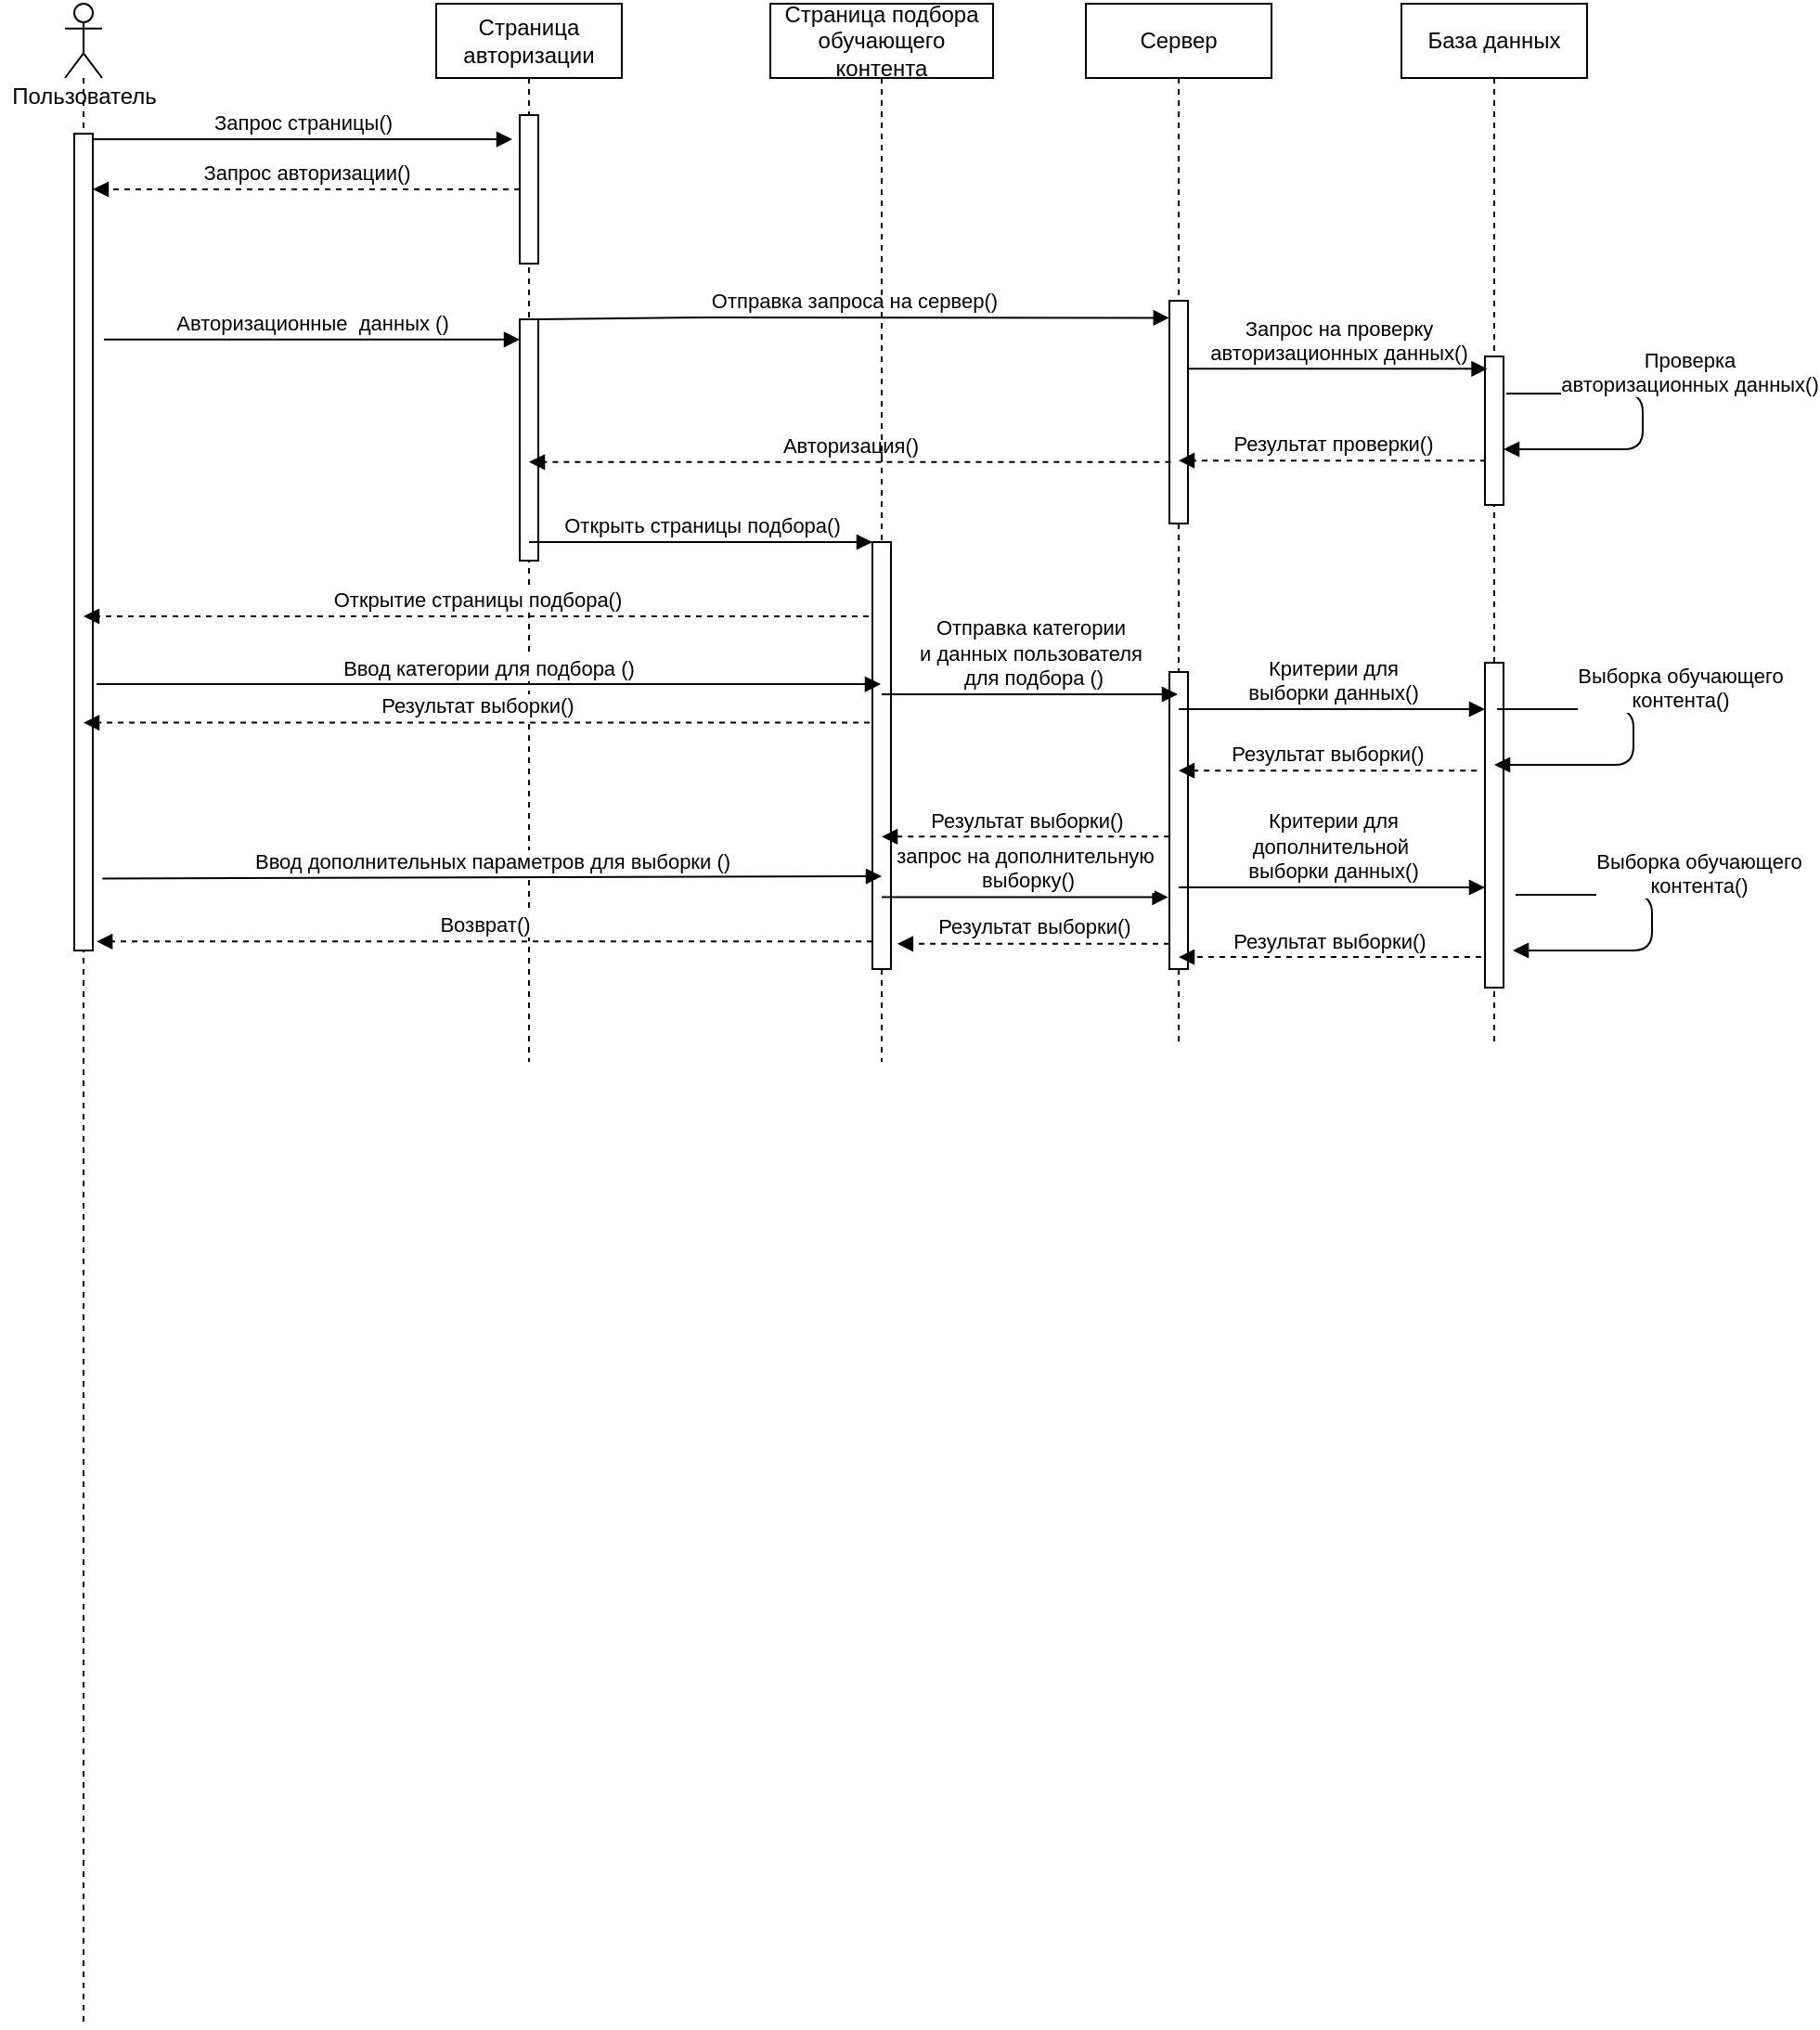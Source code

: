 <mxfile version="14.6.6" type="device"><diagram id="iU_5-vduKTDl8FREc7so" name="Page-1"><mxGraphModel dx="1117" dy="766" grid="1" gridSize="10" guides="1" tooltips="1" connect="1" arrows="1" fold="1" page="1" pageScale="1" pageWidth="827" pageHeight="1169" math="0" shadow="0"><root><mxCell id="0"/><mxCell id="1" parent="0"/><mxCell id="ehhZv-iQ_YLCpfMu_J20-2" value="" style="shape=umlLifeline;participant=umlActor;perimeter=lifelinePerimeter;whiteSpace=wrap;html=1;container=1;collapsible=0;recursiveResize=0;verticalAlign=top;spacingTop=36;outlineConnect=0;" parent="1" vertex="1"><mxGeometry x="70" y="150" width="20" height="1090" as="geometry"/></mxCell><mxCell id="ehhZv-iQ_YLCpfMu_J20-6" value="" style="html=1;points=[];perimeter=orthogonalPerimeter;" parent="ehhZv-iQ_YLCpfMu_J20-2" vertex="1"><mxGeometry x="5" y="70" width="10" height="440" as="geometry"/></mxCell><mxCell id="ehhZv-iQ_YLCpfMu_J20-3" value="Страница авторизации" style="shape=umlLifeline;perimeter=lifelinePerimeter;whiteSpace=wrap;html=1;container=1;collapsible=0;recursiveResize=0;outlineConnect=0;" parent="1" vertex="1"><mxGeometry x="270" y="150" width="100" height="570" as="geometry"/></mxCell><mxCell id="ehhZv-iQ_YLCpfMu_J20-8" value="" style="html=1;points=[];perimeter=orthogonalPerimeter;" parent="ehhZv-iQ_YLCpfMu_J20-3" vertex="1"><mxGeometry x="45" y="60" width="10" height="80" as="geometry"/></mxCell><mxCell id="ehhZv-iQ_YLCpfMu_J20-10" value="" style="html=1;points=[];perimeter=orthogonalPerimeter;" parent="ehhZv-iQ_YLCpfMu_J20-3" vertex="1"><mxGeometry x="45" y="170" width="10" height="130" as="geometry"/></mxCell><mxCell id="ehhZv-iQ_YLCpfMu_J20-4" value="Сервер" style="shape=umlLifeline;perimeter=lifelinePerimeter;whiteSpace=wrap;html=1;container=1;collapsible=0;recursiveResize=0;outlineConnect=0;" parent="1" vertex="1"><mxGeometry x="620" y="150" width="100" height="560" as="geometry"/></mxCell><mxCell id="ehhZv-iQ_YLCpfMu_J20-13" value="" style="html=1;points=[];perimeter=orthogonalPerimeter;" parent="ehhZv-iQ_YLCpfMu_J20-4" vertex="1"><mxGeometry x="45" y="160" width="10" height="120" as="geometry"/></mxCell><mxCell id="8ZUjPdlmHYN9fbzZYCOp-14" value="" style="html=1;points=[];perimeter=orthogonalPerimeter;" vertex="1" parent="ehhZv-iQ_YLCpfMu_J20-4"><mxGeometry x="45" y="360" width="10" height="160" as="geometry"/></mxCell><mxCell id="ehhZv-iQ_YLCpfMu_J20-5" value="База данных" style="shape=umlLifeline;perimeter=lifelinePerimeter;whiteSpace=wrap;html=1;container=1;collapsible=0;recursiveResize=0;outlineConnect=0;" parent="1" vertex="1"><mxGeometry x="790" y="150" width="100" height="560" as="geometry"/></mxCell><mxCell id="8ZUjPdlmHYN9fbzZYCOp-1" value="" style="html=1;points=[];perimeter=orthogonalPerimeter;" vertex="1" parent="ehhZv-iQ_YLCpfMu_J20-5"><mxGeometry x="45" y="190" width="10" height="80" as="geometry"/></mxCell><mxCell id="8ZUjPdlmHYN9fbzZYCOp-3" value="Проверка&lt;br&gt;авторизационных данных()" style="html=1;verticalAlign=bottom;startArrow=none;endArrow=block;startSize=8;startFill=0;exitX=1.147;exitY=0.25;exitDx=0;exitDy=0;exitPerimeter=0;" edge="1" parent="ehhZv-iQ_YLCpfMu_J20-5" source="8ZUjPdlmHYN9fbzZYCOp-1" target="8ZUjPdlmHYN9fbzZYCOp-1"><mxGeometry x="-0.176" y="14" relative="1" as="geometry"><mxPoint x="-125" y="210" as="sourcePoint"/><mxPoint x="80" y="390" as="targetPoint"/><Array as="points"><mxPoint x="130" y="210"/><mxPoint x="130" y="240"/></Array><mxPoint x="11" y="4" as="offset"/></mxGeometry></mxCell><mxCell id="8ZUjPdlmHYN9fbzZYCOp-16" value="" style="html=1;points=[];perimeter=orthogonalPerimeter;" vertex="1" parent="ehhZv-iQ_YLCpfMu_J20-5"><mxGeometry x="45" y="355" width="10" height="175" as="geometry"/></mxCell><mxCell id="ehhZv-iQ_YLCpfMu_J20-9" value="Запрос страницы()" style="html=1;verticalAlign=bottom;startArrow=none;endArrow=block;startSize=8;entryX=-0.4;entryY=0.163;entryDx=0;entryDy=0;entryPerimeter=0;startFill=0;" parent="1" source="ehhZv-iQ_YLCpfMu_J20-6" target="ehhZv-iQ_YLCpfMu_J20-8" edge="1"><mxGeometry relative="1" as="geometry"><mxPoint x="155" y="220" as="sourcePoint"/></mxGeometry></mxCell><mxCell id="ehhZv-iQ_YLCpfMu_J20-12" value="Запрос авторизации()" style="html=1;verticalAlign=bottom;startArrow=none;endArrow=block;startSize=8;startFill=0;dashed=1;" parent="1" source="ehhZv-iQ_YLCpfMu_J20-8" target="ehhZv-iQ_YLCpfMu_J20-6" edge="1"><mxGeometry relative="1" as="geometry"><mxPoint x="270" y="252" as="sourcePoint"/><mxPoint x="221" y="243.04" as="targetPoint"/></mxGeometry></mxCell><mxCell id="ehhZv-iQ_YLCpfMu_J20-11" value="Авторизационные&amp;nbsp; данных ()" style="html=1;verticalAlign=bottom;startArrow=none;endArrow=block;startSize=8;startFill=0;exitX=1.598;exitY=0.252;exitDx=0;exitDy=0;exitPerimeter=0;" parent="1" source="ehhZv-iQ_YLCpfMu_J20-6" target="ehhZv-iQ_YLCpfMu_J20-10" edge="1"><mxGeometry relative="1" as="geometry"><mxPoint x="205" y="320" as="sourcePoint"/></mxGeometry></mxCell><mxCell id="ehhZv-iQ_YLCpfMu_J20-14" value="Отправка запроса на сервер()" style="html=1;verticalAlign=bottom;startArrow=none;endArrow=block;startSize=8;startFill=0;entryX=-0.01;entryY=0.077;entryDx=0;entryDy=0;entryPerimeter=0;" parent="1" source="ehhZv-iQ_YLCpfMu_J20-10" target="ehhZv-iQ_YLCpfMu_J20-13" edge="1"><mxGeometry relative="1" as="geometry"><mxPoint x="87" y="329" as="sourcePoint"/><mxPoint x="497" y="310" as="targetPoint"/><Array as="points"><mxPoint x="410" y="319"/></Array></mxGeometry></mxCell><mxCell id="8ZUjPdlmHYN9fbzZYCOp-2" value="Запрос на проверку &lt;br&gt;авторизационных данных()" style="html=1;verticalAlign=bottom;startArrow=none;endArrow=block;startSize=8;startFill=0;entryX=0.127;entryY=0.083;entryDx=0;entryDy=0;entryPerimeter=0;" edge="1" parent="1" source="ehhZv-iQ_YLCpfMu_J20-13" target="8ZUjPdlmHYN9fbzZYCOp-1"><mxGeometry relative="1" as="geometry"><mxPoint x="419.5" y="360" as="sourcePoint"/><mxPoint x="596" y="360" as="targetPoint"/><Array as="points"/></mxGeometry></mxCell><mxCell id="8ZUjPdlmHYN9fbzZYCOp-4" value="Результат проверки()" style="html=1;verticalAlign=bottom;startArrow=none;endArrow=block;startSize=8;startFill=0;dashed=1;exitX=0.049;exitY=0.701;exitDx=0;exitDy=0;exitPerimeter=0;" edge="1" parent="1" source="8ZUjPdlmHYN9fbzZYCOp-1" target="ehhZv-iQ_YLCpfMu_J20-4"><mxGeometry relative="1" as="geometry"><mxPoint x="415" y="260" as="sourcePoint"/><mxPoint x="185" y="260" as="targetPoint"/></mxGeometry></mxCell><mxCell id="8ZUjPdlmHYN9fbzZYCOp-5" value="Авторизация()" style="html=1;verticalAlign=bottom;startArrow=none;endArrow=block;startSize=8;startFill=0;dashed=1;exitX=0.069;exitY=0.724;exitDx=0;exitDy=0;exitPerimeter=0;" edge="1" parent="1" source="ehhZv-iQ_YLCpfMu_J20-13" target="ehhZv-iQ_YLCpfMu_J20-3"><mxGeometry relative="1" as="geometry"><mxPoint x="494" y="400" as="sourcePoint"/><mxPoint x="105" y="270" as="targetPoint"/></mxGeometry></mxCell><mxCell id="8ZUjPdlmHYN9fbzZYCOp-7" value="Открыть страницы подбора()" style="html=1;verticalAlign=bottom;startArrow=none;endArrow=block;startSize=8;startFill=0;" edge="1" parent="1" source="ehhZv-iQ_YLCpfMu_J20-3" target="8ZUjPdlmHYN9fbzZYCOp-9"><mxGeometry relative="1" as="geometry"><mxPoint x="335" y="330" as="sourcePoint"/><mxPoint x="504.9" y="329.24" as="targetPoint"/><Array as="points"/></mxGeometry></mxCell><mxCell id="8ZUjPdlmHYN9fbzZYCOp-8" value="Страница подбора обучающего контента" style="shape=umlLifeline;perimeter=lifelinePerimeter;whiteSpace=wrap;html=1;container=1;collapsible=0;recursiveResize=0;outlineConnect=0;" vertex="1" parent="1"><mxGeometry x="450" y="150" width="120" height="570" as="geometry"/></mxCell><mxCell id="8ZUjPdlmHYN9fbzZYCOp-9" value="" style="html=1;points=[];perimeter=orthogonalPerimeter;" vertex="1" parent="8ZUjPdlmHYN9fbzZYCOp-8"><mxGeometry x="55" y="290" width="10" height="230" as="geometry"/></mxCell><mxCell id="8ZUjPdlmHYN9fbzZYCOp-12" value="Открытие страницы подбора()" style="html=1;verticalAlign=bottom;startArrow=none;endArrow=block;startSize=8;startFill=0;dashed=1;" edge="1" parent="1" target="ehhZv-iQ_YLCpfMu_J20-2"><mxGeometry relative="1" as="geometry"><mxPoint x="503" y="480" as="sourcePoint"/><mxPoint x="329.324" y="406.88" as="targetPoint"/></mxGeometry></mxCell><mxCell id="8ZUjPdlmHYN9fbzZYCOp-13" value="Ввод категории для подбора ()" style="html=1;verticalAlign=bottom;startArrow=none;endArrow=block;startSize=8;startFill=0;exitX=1.206;exitY=0.674;exitDx=0;exitDy=0;exitPerimeter=0;" edge="1" parent="1" source="ehhZv-iQ_YLCpfMu_J20-6" target="8ZUjPdlmHYN9fbzZYCOp-8"><mxGeometry relative="1" as="geometry"><mxPoint x="100.98" y="330.8" as="sourcePoint"/><mxPoint x="325" y="330.8" as="targetPoint"/></mxGeometry></mxCell><mxCell id="8ZUjPdlmHYN9fbzZYCOp-15" value="Отправка категории &lt;br&gt;и данных пользователя&lt;br&gt;&amp;nbsp;для подбора ()" style="html=1;verticalAlign=bottom;startArrow=none;endArrow=block;startSize=8;startFill=0;" edge="1" parent="1" target="ehhZv-iQ_YLCpfMu_J20-4"><mxGeometry relative="1" as="geometry"><mxPoint x="510" y="522" as="sourcePoint"/><mxPoint x="519.5" y="522" as="targetPoint"/></mxGeometry></mxCell><mxCell id="8ZUjPdlmHYN9fbzZYCOp-18" value="Критерии для &lt;br&gt;выборки данных()" style="html=1;verticalAlign=bottom;startArrow=none;endArrow=block;startSize=8;startFill=0;" edge="1" parent="1" target="8ZUjPdlmHYN9fbzZYCOp-16"><mxGeometry relative="1" as="geometry"><mxPoint x="670" y="530" as="sourcePoint"/><mxPoint x="846.27" y="356.64" as="targetPoint"/><Array as="points"/></mxGeometry></mxCell><mxCell id="8ZUjPdlmHYN9fbzZYCOp-19" value="Выборка обучающего &lt;br&gt;контента()" style="html=1;verticalAlign=bottom;startArrow=none;endArrow=block;startSize=8;startFill=0;exitX=1.147;exitY=0.25;exitDx=0;exitDy=0;exitPerimeter=0;" edge="1" parent="1"><mxGeometry x="-0.176" y="14" relative="1" as="geometry"><mxPoint x="841.47" y="530" as="sourcePoint"/><mxPoint x="840" y="560" as="targetPoint"/><Array as="points"><mxPoint x="915" y="530"/><mxPoint x="915" y="560"/></Array><mxPoint x="11" y="4" as="offset"/></mxGeometry></mxCell><mxCell id="8ZUjPdlmHYN9fbzZYCOp-20" value="Результат выборки()" style="html=1;verticalAlign=bottom;startArrow=none;endArrow=block;startSize=8;startFill=0;dashed=1;exitX=-0.441;exitY=0.332;exitDx=0;exitDy=0;exitPerimeter=0;" edge="1" parent="1" source="8ZUjPdlmHYN9fbzZYCOp-16" target="ehhZv-iQ_YLCpfMu_J20-4"><mxGeometry relative="1" as="geometry"><mxPoint x="845.49" y="406.08" as="sourcePoint"/><mxPoint x="679.324" y="406.08" as="targetPoint"/></mxGeometry></mxCell><mxCell id="8ZUjPdlmHYN9fbzZYCOp-21" value="Результат выборки()" style="html=1;verticalAlign=bottom;startArrow=none;endArrow=block;startSize=8;startFill=0;dashed=1;exitX=0.01;exitY=0.554;exitDx=0;exitDy=0;exitPerimeter=0;" edge="1" parent="1" source="8ZUjPdlmHYN9fbzZYCOp-14" target="8ZUjPdlmHYN9fbzZYCOp-8"><mxGeometry relative="1" as="geometry"><mxPoint x="846.86" y="579.4" as="sourcePoint"/><mxPoint x="679.324" y="579.4" as="targetPoint"/></mxGeometry></mxCell><mxCell id="8ZUjPdlmHYN9fbzZYCOp-22" value="Результат выборки()" style="html=1;verticalAlign=bottom;startArrow=none;endArrow=block;startSize=8;startFill=0;dashed=1;exitX=-0.147;exitY=0.423;exitDx=0;exitDy=0;exitPerimeter=0;" edge="1" parent="1" source="8ZUjPdlmHYN9fbzZYCOp-9" target="ehhZv-iQ_YLCpfMu_J20-2"><mxGeometry relative="1" as="geometry"><mxPoint x="856.86" y="589.4" as="sourcePoint"/><mxPoint x="689.324" y="589.4" as="targetPoint"/></mxGeometry></mxCell><mxCell id="8ZUjPdlmHYN9fbzZYCOp-24" value="Ввод дополнительных параметров для выборки ()" style="html=1;verticalAlign=bottom;startArrow=none;endArrow=block;startSize=8;startFill=0;exitX=1.52;exitY=0.912;exitDx=0;exitDy=0;exitPerimeter=0;" edge="1" parent="1" source="ehhZv-iQ_YLCpfMu_J20-6"><mxGeometry relative="1" as="geometry"><mxPoint x="97.06" y="522" as="sourcePoint"/><mxPoint x="510" y="620" as="targetPoint"/></mxGeometry></mxCell><mxCell id="8ZUjPdlmHYN9fbzZYCOp-26" value="запрос на дополнительную&lt;br&gt;&amp;nbsp;выборку()" style="html=1;verticalAlign=bottom;startArrow=none;endArrow=block;startSize=8;startFill=0;entryX=-0.069;entryY=0.758;entryDx=0;entryDy=0;entryPerimeter=0;" edge="1" parent="1" source="8ZUjPdlmHYN9fbzZYCOp-8" target="8ZUjPdlmHYN9fbzZYCOp-14"><mxGeometry relative="1" as="geometry"><mxPoint x="520" y="532" as="sourcePoint"/><mxPoint x="679.5" y="532" as="targetPoint"/></mxGeometry></mxCell><mxCell id="8ZUjPdlmHYN9fbzZYCOp-29" value="Критерии для &lt;br&gt;дополнительной&amp;nbsp;&lt;br&gt;выборки данных()" style="html=1;verticalAlign=bottom;startArrow=none;endArrow=block;startSize=8;startFill=0;" edge="1" parent="1" target="8ZUjPdlmHYN9fbzZYCOp-16"><mxGeometry relative="1" as="geometry"><mxPoint x="670" y="626" as="sourcePoint"/><mxPoint x="675.1" y="626.2" as="targetPoint"/></mxGeometry></mxCell><mxCell id="8ZUjPdlmHYN9fbzZYCOp-30" value="Выборка обучающего &lt;br&gt;контента()" style="html=1;verticalAlign=bottom;startArrow=none;endArrow=block;startSize=8;startFill=0;exitX=1.147;exitY=0.25;exitDx=0;exitDy=0;exitPerimeter=0;" edge="1" parent="1"><mxGeometry x="-0.176" y="14" relative="1" as="geometry"><mxPoint x="851.47" y="630" as="sourcePoint"/><mxPoint x="850" y="660" as="targetPoint"/><Array as="points"><mxPoint x="925" y="630"/><mxPoint x="925" y="660"/></Array><mxPoint x="11" y="4" as="offset"/></mxGeometry></mxCell><mxCell id="8ZUjPdlmHYN9fbzZYCOp-31" value="Результат выборки()" style="html=1;verticalAlign=bottom;startArrow=none;endArrow=block;startSize=8;startFill=0;dashed=1;exitX=-0.206;exitY=0.906;exitDx=0;exitDy=0;exitPerimeter=0;" edge="1" parent="1" source="8ZUjPdlmHYN9fbzZYCOp-16" target="ehhZv-iQ_YLCpfMu_J20-4"><mxGeometry relative="1" as="geometry"><mxPoint x="840.59" y="573.1" as="sourcePoint"/><mxPoint x="679.324" y="573.1" as="targetPoint"/></mxGeometry></mxCell><mxCell id="8ZUjPdlmHYN9fbzZYCOp-32" value="Результат выборки()" style="html=1;verticalAlign=bottom;startArrow=none;endArrow=block;startSize=8;startFill=0;dashed=1;entryX=1.343;entryY=0.941;entryDx=0;entryDy=0;entryPerimeter=0;" edge="1" parent="1" source="8ZUjPdlmHYN9fbzZYCOp-14" target="8ZUjPdlmHYN9fbzZYCOp-9"><mxGeometry relative="1" as="geometry"><mxPoint x="850.59" y="583.1" as="sourcePoint"/><mxPoint x="689.324" y="583.1" as="targetPoint"/></mxGeometry></mxCell><mxCell id="8ZUjPdlmHYN9fbzZYCOp-33" value="Возврат()" style="html=1;verticalAlign=bottom;startArrow=none;endArrow=block;startSize=8;startFill=0;dashed=1;entryX=1.206;entryY=0.989;entryDx=0;entryDy=0;entryPerimeter=0;" edge="1" parent="1" source="8ZUjPdlmHYN9fbzZYCOp-9" target="ehhZv-iQ_YLCpfMu_J20-6"><mxGeometry relative="1" as="geometry"><mxPoint x="675" y="666.43" as="sourcePoint"/><mxPoint x="528.43" y="666.43" as="targetPoint"/></mxGeometry></mxCell><mxCell id="8ZUjPdlmHYN9fbzZYCOp-34" value="Пользователь" style="text;html=1;align=center;verticalAlign=middle;resizable=0;points=[];autosize=1;strokeColor=none;" vertex="1" parent="1"><mxGeometry x="35" y="190" width="90" height="20" as="geometry"/></mxCell></root></mxGraphModel></diagram></mxfile>